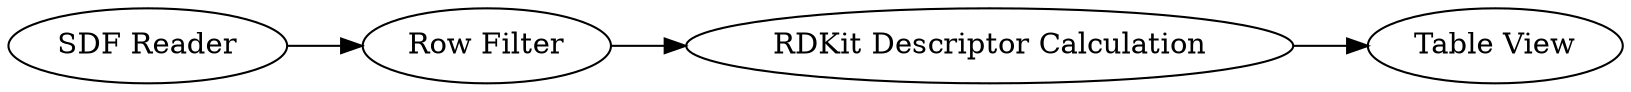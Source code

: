 digraph {
	32 -> 38
	31 -> 33
	33 -> 32
	33 [label="Row Filter"]
	32 [label="RDKit Descriptor Calculation"]
	38 [label="Table View"]
	31 [label="SDF Reader"]
	rankdir=LR
}
